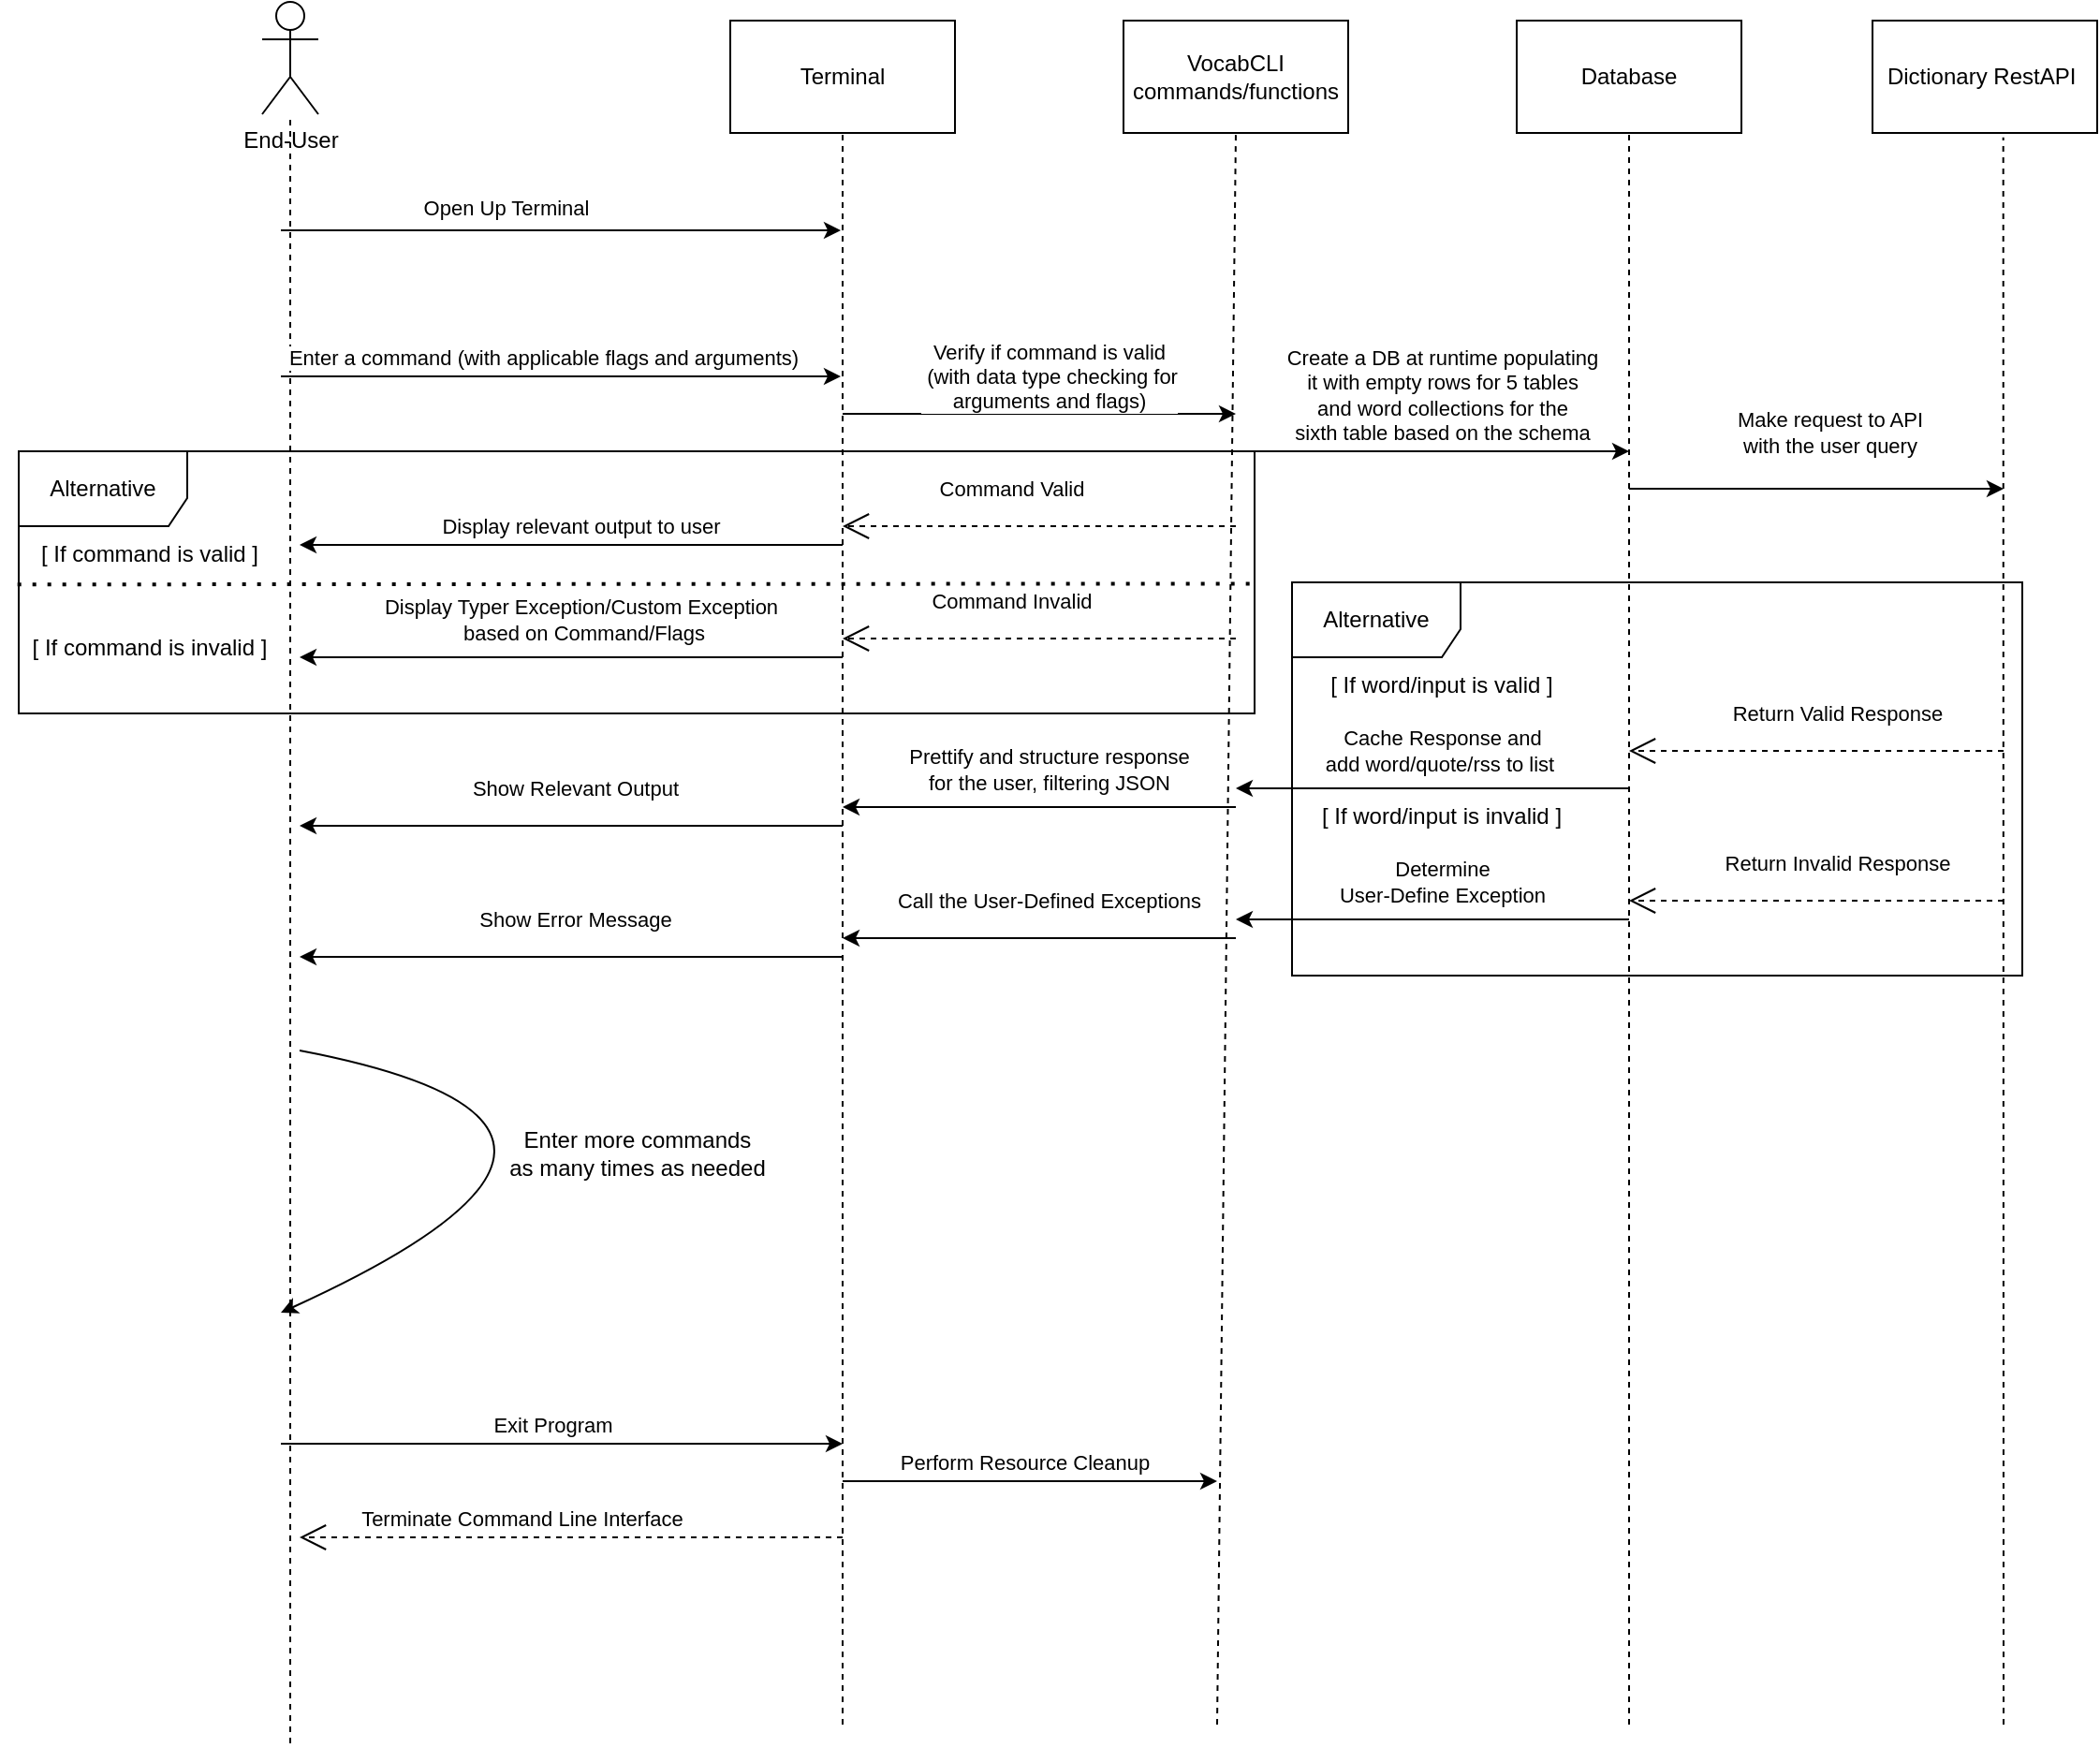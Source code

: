 <mxfile version="20.8.5" type="github">
  <diagram name="Page-1" id="13e1069c-82ec-6db2-03f1-153e76fe0fe0">
    <mxGraphModel dx="2618" dy="651" grid="1" gridSize="10" guides="1" tooltips="1" connect="1" arrows="1" fold="1" page="1" pageScale="1" pageWidth="1100" pageHeight="850" background="none" math="0" shadow="0">
      <root>
        <mxCell id="0" />
        <mxCell id="1" parent="0" />
        <mxCell id="79AUoB6FNL37pNO1iU7B-1" value="End-User" style="shape=umlActor;verticalLabelPosition=bottom;verticalAlign=top;html=1;outlineConnect=0;" vertex="1" parent="1">
          <mxGeometry x="70" y="50" width="30" height="60" as="geometry" />
        </mxCell>
        <mxCell id="79AUoB6FNL37pNO1iU7B-2" value="VocabCLI commands/functions" style="rounded=0;whiteSpace=wrap;html=1;" vertex="1" parent="1">
          <mxGeometry x="530" y="60" width="120" height="60" as="geometry" />
        </mxCell>
        <mxCell id="79AUoB6FNL37pNO1iU7B-3" value="Database" style="rounded=0;whiteSpace=wrap;html=1;" vertex="1" parent="1">
          <mxGeometry x="740" y="60" width="120" height="60" as="geometry" />
        </mxCell>
        <mxCell id="79AUoB6FNL37pNO1iU7B-4" value="Dictionary RestAPI&amp;nbsp;" style="rounded=0;whiteSpace=wrap;html=1;" vertex="1" parent="1">
          <mxGeometry x="930" y="60" width="120" height="60" as="geometry" />
        </mxCell>
        <mxCell id="79AUoB6FNL37pNO1iU7B-6" value="Terminal" style="rounded=0;whiteSpace=wrap;html=1;" vertex="1" parent="1">
          <mxGeometry x="320" y="60" width="120" height="60" as="geometry" />
        </mxCell>
        <mxCell id="79AUoB6FNL37pNO1iU7B-7" value="" style="endArrow=none;dashed=1;html=1;rounded=0;" edge="1" parent="1" target="79AUoB6FNL37pNO1iU7B-1">
          <mxGeometry width="50" height="50" relative="1" as="geometry">
            <mxPoint x="85" y="980" as="sourcePoint" />
            <mxPoint x="570" y="110" as="targetPoint" />
          </mxGeometry>
        </mxCell>
        <mxCell id="79AUoB6FNL37pNO1iU7B-9" value="" style="endArrow=none;dashed=1;html=1;rounded=0;entryX=0.5;entryY=1;entryDx=0;entryDy=0;" edge="1" parent="1" target="79AUoB6FNL37pNO1iU7B-6">
          <mxGeometry width="50" height="50" relative="1" as="geometry">
            <mxPoint x="380" y="970" as="sourcePoint" />
            <mxPoint x="410" y="180" as="targetPoint" />
          </mxGeometry>
        </mxCell>
        <mxCell id="79AUoB6FNL37pNO1iU7B-10" value="" style="endArrow=none;dashed=1;html=1;rounded=0;entryX=0.5;entryY=1;entryDx=0;entryDy=0;" edge="1" parent="1" target="79AUoB6FNL37pNO1iU7B-2">
          <mxGeometry width="50" height="50" relative="1" as="geometry">
            <mxPoint x="580" y="970" as="sourcePoint" />
            <mxPoint x="600" y="120" as="targetPoint" />
          </mxGeometry>
        </mxCell>
        <mxCell id="79AUoB6FNL37pNO1iU7B-11" value="" style="endArrow=none;dashed=1;html=1;rounded=0;entryX=0.5;entryY=1;entryDx=0;entryDy=0;" edge="1" parent="1" target="79AUoB6FNL37pNO1iU7B-3">
          <mxGeometry width="50" height="50" relative="1" as="geometry">
            <mxPoint x="800" y="970" as="sourcePoint" />
            <mxPoint x="600" y="130" as="targetPoint" />
          </mxGeometry>
        </mxCell>
        <mxCell id="79AUoB6FNL37pNO1iU7B-12" value="" style="endArrow=none;dashed=1;html=1;rounded=0;entryX=0.582;entryY=1.04;entryDx=0;entryDy=0;entryPerimeter=0;" edge="1" parent="1" target="79AUoB6FNL37pNO1iU7B-4">
          <mxGeometry width="50" height="50" relative="1" as="geometry">
            <mxPoint x="1000" y="970" as="sourcePoint" />
            <mxPoint x="1000" y="160" as="targetPoint" />
          </mxGeometry>
        </mxCell>
        <mxCell id="79AUoB6FNL37pNO1iU7B-13" value="" style="endArrow=classic;html=1;rounded=0;" edge="1" parent="1">
          <mxGeometry width="50" height="50" relative="1" as="geometry">
            <mxPoint x="80" y="172" as="sourcePoint" />
            <mxPoint x="379" y="172" as="targetPoint" />
          </mxGeometry>
        </mxCell>
        <mxCell id="79AUoB6FNL37pNO1iU7B-14" value="Open Up Terminal" style="edgeLabel;html=1;align=center;verticalAlign=middle;resizable=0;points=[];" vertex="1" connectable="0" parent="79AUoB6FNL37pNO1iU7B-13">
          <mxGeometry x="-0.304" y="2" relative="1" as="geometry">
            <mxPoint x="16" y="-10" as="offset" />
          </mxGeometry>
        </mxCell>
        <mxCell id="79AUoB6FNL37pNO1iU7B-15" value="" style="endArrow=classic;html=1;rounded=0;" edge="1" parent="1">
          <mxGeometry width="50" height="50" relative="1" as="geometry">
            <mxPoint x="80" y="250" as="sourcePoint" />
            <mxPoint x="379" y="250" as="targetPoint" />
          </mxGeometry>
        </mxCell>
        <mxCell id="79AUoB6FNL37pNO1iU7B-16" value="Enter a command (with applicable flags and arguments)" style="edgeLabel;html=1;align=center;verticalAlign=middle;resizable=0;points=[];" vertex="1" connectable="0" parent="79AUoB6FNL37pNO1iU7B-15">
          <mxGeometry x="-0.304" y="2" relative="1" as="geometry">
            <mxPoint x="36" y="-8" as="offset" />
          </mxGeometry>
        </mxCell>
        <mxCell id="79AUoB6FNL37pNO1iU7B-17" value="" style="endArrow=classic;html=1;rounded=0;" edge="1" parent="1">
          <mxGeometry width="50" height="50" relative="1" as="geometry">
            <mxPoint x="380" y="270" as="sourcePoint" />
            <mxPoint x="590" y="270" as="targetPoint" />
          </mxGeometry>
        </mxCell>
        <mxCell id="79AUoB6FNL37pNO1iU7B-18" value="Verify if command is valid&lt;br&gt;&amp;nbsp;(with data type checking for &lt;br&gt;arguments and flags)" style="edgeLabel;html=1;align=center;verticalAlign=middle;resizable=0;points=[];" vertex="1" connectable="0" parent="79AUoB6FNL37pNO1iU7B-17">
          <mxGeometry x="-0.304" y="2" relative="1" as="geometry">
            <mxPoint x="37" y="-18" as="offset" />
          </mxGeometry>
        </mxCell>
        <mxCell id="79AUoB6FNL37pNO1iU7B-19" value="" style="endArrow=classic;html=1;rounded=0;" edge="1" parent="1">
          <mxGeometry width="50" height="50" relative="1" as="geometry">
            <mxPoint x="590" y="290" as="sourcePoint" />
            <mxPoint x="800.0" y="290" as="targetPoint" />
          </mxGeometry>
        </mxCell>
        <mxCell id="79AUoB6FNL37pNO1iU7B-20" value="Create a DB at runtime populating &lt;br&gt;it with empty rows for 5 tables &lt;br&gt;and word collections for the &lt;br&gt;sixth table based on the schema" style="edgeLabel;html=1;align=center;verticalAlign=middle;resizable=0;points=[];" vertex="1" connectable="0" parent="79AUoB6FNL37pNO1iU7B-19">
          <mxGeometry x="-0.304" y="2" relative="1" as="geometry">
            <mxPoint x="37" y="-28" as="offset" />
          </mxGeometry>
        </mxCell>
        <mxCell id="79AUoB6FNL37pNO1iU7B-21" value="" style="endArrow=classic;html=1;rounded=0;" edge="1" parent="1">
          <mxGeometry width="50" height="50" relative="1" as="geometry">
            <mxPoint x="800" y="310" as="sourcePoint" />
            <mxPoint x="1000" y="310" as="targetPoint" />
          </mxGeometry>
        </mxCell>
        <mxCell id="79AUoB6FNL37pNO1iU7B-22" value="Make request to API &lt;br&gt;with the user query" style="edgeLabel;html=1;align=center;verticalAlign=middle;resizable=0;points=[];" vertex="1" connectable="0" parent="79AUoB6FNL37pNO1iU7B-21">
          <mxGeometry x="-0.304" y="2" relative="1" as="geometry">
            <mxPoint x="37" y="-28" as="offset" />
          </mxGeometry>
        </mxCell>
        <mxCell id="79AUoB6FNL37pNO1iU7B-23" value="Alternative" style="shape=umlFrame;whiteSpace=wrap;html=1;width=90;height=40;" vertex="1" parent="1">
          <mxGeometry x="-60" y="290" width="660" height="140" as="geometry" />
        </mxCell>
        <mxCell id="79AUoB6FNL37pNO1iU7B-28" value="" style="endArrow=none;dashed=1;html=1;dashPattern=1 3;strokeWidth=2;rounded=0;exitX=-0.001;exitY=0.508;exitDx=0;exitDy=0;exitPerimeter=0;entryX=1;entryY=0.505;entryDx=0;entryDy=0;entryPerimeter=0;" edge="1" parent="1" source="79AUoB6FNL37pNO1iU7B-23" target="79AUoB6FNL37pNO1iU7B-23">
          <mxGeometry width="50" height="50" relative="1" as="geometry">
            <mxPoint x="380" y="310" as="sourcePoint" />
            <mxPoint x="430" y="260" as="targetPoint" />
          </mxGeometry>
        </mxCell>
        <mxCell id="79AUoB6FNL37pNO1iU7B-31" value="Command Valid" style="endArrow=open;endSize=12;dashed=1;html=1;rounded=0;" edge="1" parent="1">
          <mxGeometry x="0.143" y="-20" width="160" relative="1" as="geometry">
            <mxPoint x="590" y="330" as="sourcePoint" />
            <mxPoint x="380" y="330" as="targetPoint" />
            <Array as="points">
              <mxPoint x="490" y="330" />
            </Array>
            <mxPoint as="offset" />
          </mxGeometry>
        </mxCell>
        <mxCell id="79AUoB6FNL37pNO1iU7B-32" value="Command Invalid" style="endArrow=open;endSize=12;dashed=1;html=1;rounded=0;" edge="1" parent="1">
          <mxGeometry x="0.143" y="-20" width="160" relative="1" as="geometry">
            <mxPoint x="590" y="390" as="sourcePoint" />
            <mxPoint x="380" y="390" as="targetPoint" />
            <Array as="points">
              <mxPoint x="490" y="390" />
            </Array>
            <mxPoint as="offset" />
          </mxGeometry>
        </mxCell>
        <mxCell id="79AUoB6FNL37pNO1iU7B-33" value="" style="endArrow=classic;html=1;rounded=0;" edge="1" parent="1">
          <mxGeometry width="50" height="50" relative="1" as="geometry">
            <mxPoint x="380" y="340" as="sourcePoint" />
            <mxPoint x="90" y="340" as="targetPoint" />
          </mxGeometry>
        </mxCell>
        <mxCell id="79AUoB6FNL37pNO1iU7B-34" value="Display relevant output to user" style="edgeLabel;html=1;align=center;verticalAlign=middle;resizable=0;points=[];" vertex="1" connectable="0" parent="79AUoB6FNL37pNO1iU7B-33">
          <mxGeometry x="-0.304" y="2" relative="1" as="geometry">
            <mxPoint x="-39" y="-12" as="offset" />
          </mxGeometry>
        </mxCell>
        <mxCell id="79AUoB6FNL37pNO1iU7B-36" value="" style="endArrow=classic;html=1;rounded=0;" edge="1" parent="1">
          <mxGeometry width="50" height="50" relative="1" as="geometry">
            <mxPoint x="380" y="400" as="sourcePoint" />
            <mxPoint x="90" y="400" as="targetPoint" />
          </mxGeometry>
        </mxCell>
        <mxCell id="79AUoB6FNL37pNO1iU7B-37" value="Display Typer Exception/Custom Exception&lt;br&gt;&amp;nbsp;based on Command/Flags" style="edgeLabel;html=1;align=center;verticalAlign=middle;resizable=0;points=[];" vertex="1" connectable="0" parent="79AUoB6FNL37pNO1iU7B-36">
          <mxGeometry x="-0.304" y="2" relative="1" as="geometry">
            <mxPoint x="-39" y="-22" as="offset" />
          </mxGeometry>
        </mxCell>
        <mxCell id="79AUoB6FNL37pNO1iU7B-38" value="[ If command is valid ]" style="text;html=1;strokeColor=none;fillColor=none;align=center;verticalAlign=middle;whiteSpace=wrap;rounded=0;" vertex="1" parent="1">
          <mxGeometry x="-70" y="330" width="160" height="30" as="geometry" />
        </mxCell>
        <mxCell id="79AUoB6FNL37pNO1iU7B-39" value="[ If command is invalid ]" style="text;html=1;strokeColor=none;fillColor=none;align=center;verticalAlign=middle;whiteSpace=wrap;rounded=0;" vertex="1" parent="1">
          <mxGeometry x="-70" y="380" width="160" height="30" as="geometry" />
        </mxCell>
        <mxCell id="79AUoB6FNL37pNO1iU7B-42" value="" style="endArrow=open;endSize=12;dashed=1;html=1;rounded=0;" edge="1" parent="1">
          <mxGeometry x="0.143" y="-20" width="160" relative="1" as="geometry">
            <mxPoint x="1000" y="450" as="sourcePoint" />
            <mxPoint x="800" y="450" as="targetPoint" />
            <Array as="points">
              <mxPoint x="910" y="450" />
            </Array>
            <mxPoint as="offset" />
          </mxGeometry>
        </mxCell>
        <mxCell id="79AUoB6FNL37pNO1iU7B-43" value="Return Valid Response" style="edgeLabel;html=1;align=center;verticalAlign=middle;resizable=0;points=[];" vertex="1" connectable="0" parent="79AUoB6FNL37pNO1iU7B-42">
          <mxGeometry x="-0.234" y="-3" relative="1" as="geometry">
            <mxPoint x="-13" y="-17" as="offset" />
          </mxGeometry>
        </mxCell>
        <mxCell id="79AUoB6FNL37pNO1iU7B-44" value="" style="endArrow=open;endSize=12;dashed=1;html=1;rounded=0;" edge="1" parent="1">
          <mxGeometry x="0.143" y="-20" width="160" relative="1" as="geometry">
            <mxPoint x="1000" y="530" as="sourcePoint" />
            <mxPoint x="800" y="530" as="targetPoint" />
            <Array as="points">
              <mxPoint x="910" y="530" />
            </Array>
            <mxPoint as="offset" />
          </mxGeometry>
        </mxCell>
        <mxCell id="79AUoB6FNL37pNO1iU7B-45" value="Return Invalid Response" style="edgeLabel;html=1;align=center;verticalAlign=middle;resizable=0;points=[];" vertex="1" connectable="0" parent="79AUoB6FNL37pNO1iU7B-44">
          <mxGeometry x="-0.234" y="-3" relative="1" as="geometry">
            <mxPoint x="-13" y="-17" as="offset" />
          </mxGeometry>
        </mxCell>
        <mxCell id="79AUoB6FNL37pNO1iU7B-46" value="" style="endArrow=classic;html=1;rounded=0;" edge="1" parent="1">
          <mxGeometry width="50" height="50" relative="1" as="geometry">
            <mxPoint x="800" y="470" as="sourcePoint" />
            <mxPoint x="590" y="470" as="targetPoint" />
            <Array as="points">
              <mxPoint x="700" y="470" />
            </Array>
          </mxGeometry>
        </mxCell>
        <mxCell id="79AUoB6FNL37pNO1iU7B-47" value="Cache Response and &lt;br&gt;add word/quote/rss to list&amp;nbsp;" style="edgeLabel;html=1;align=center;verticalAlign=middle;resizable=0;points=[];" vertex="1" connectable="0" parent="79AUoB6FNL37pNO1iU7B-46">
          <mxGeometry x="0.077" y="-1" relative="1" as="geometry">
            <mxPoint x="13" y="-19" as="offset" />
          </mxGeometry>
        </mxCell>
        <mxCell id="79AUoB6FNL37pNO1iU7B-48" value="" style="endArrow=classic;html=1;rounded=0;" edge="1" parent="1">
          <mxGeometry width="50" height="50" relative="1" as="geometry">
            <mxPoint x="800" y="540" as="sourcePoint" />
            <mxPoint x="590" y="540" as="targetPoint" />
            <Array as="points">
              <mxPoint x="700" y="540" />
            </Array>
          </mxGeometry>
        </mxCell>
        <mxCell id="79AUoB6FNL37pNO1iU7B-49" value="Determine &lt;br&gt;User-Define Exception" style="edgeLabel;html=1;align=center;verticalAlign=middle;resizable=0;points=[];" vertex="1" connectable="0" parent="79AUoB6FNL37pNO1iU7B-48">
          <mxGeometry x="0.077" y="-1" relative="1" as="geometry">
            <mxPoint x="13" y="-19" as="offset" />
          </mxGeometry>
        </mxCell>
        <mxCell id="79AUoB6FNL37pNO1iU7B-50" value="" style="endArrow=classic;html=1;rounded=0;" edge="1" parent="1">
          <mxGeometry width="50" height="50" relative="1" as="geometry">
            <mxPoint x="590" y="480" as="sourcePoint" />
            <mxPoint x="380" y="480" as="targetPoint" />
            <Array as="points">
              <mxPoint x="490" y="480" />
            </Array>
          </mxGeometry>
        </mxCell>
        <mxCell id="79AUoB6FNL37pNO1iU7B-51" value="Prettify and structure response &lt;br&gt;for the user, filtering JSON" style="edgeLabel;html=1;align=center;verticalAlign=middle;resizable=0;points=[];" vertex="1" connectable="0" parent="79AUoB6FNL37pNO1iU7B-50">
          <mxGeometry x="0.077" y="-1" relative="1" as="geometry">
            <mxPoint x="13" y="-19" as="offset" />
          </mxGeometry>
        </mxCell>
        <mxCell id="79AUoB6FNL37pNO1iU7B-52" value="" style="endArrow=classic;html=1;rounded=0;" edge="1" parent="1">
          <mxGeometry width="50" height="50" relative="1" as="geometry">
            <mxPoint x="590" y="550" as="sourcePoint" />
            <mxPoint x="380" y="550" as="targetPoint" />
            <Array as="points">
              <mxPoint x="490" y="550" />
            </Array>
          </mxGeometry>
        </mxCell>
        <mxCell id="79AUoB6FNL37pNO1iU7B-53" value="Call the User-Defined Exceptions" style="edgeLabel;html=1;align=center;verticalAlign=middle;resizable=0;points=[];" vertex="1" connectable="0" parent="79AUoB6FNL37pNO1iU7B-52">
          <mxGeometry x="0.077" y="-1" relative="1" as="geometry">
            <mxPoint x="13" y="-19" as="offset" />
          </mxGeometry>
        </mxCell>
        <mxCell id="79AUoB6FNL37pNO1iU7B-54" value="" style="endArrow=classic;html=1;rounded=0;" edge="1" parent="1">
          <mxGeometry width="50" height="50" relative="1" as="geometry">
            <mxPoint x="380" y="490" as="sourcePoint" />
            <mxPoint x="90" y="490" as="targetPoint" />
            <Array as="points">
              <mxPoint x="280" y="490" />
            </Array>
          </mxGeometry>
        </mxCell>
        <mxCell id="79AUoB6FNL37pNO1iU7B-55" value="Show Relevant Output" style="edgeLabel;html=1;align=center;verticalAlign=middle;resizable=0;points=[];" vertex="1" connectable="0" parent="79AUoB6FNL37pNO1iU7B-54">
          <mxGeometry x="0.077" y="-1" relative="1" as="geometry">
            <mxPoint x="13" y="-19" as="offset" />
          </mxGeometry>
        </mxCell>
        <mxCell id="79AUoB6FNL37pNO1iU7B-56" value="" style="endArrow=classic;html=1;rounded=0;" edge="1" parent="1">
          <mxGeometry width="50" height="50" relative="1" as="geometry">
            <mxPoint x="380" y="560" as="sourcePoint" />
            <mxPoint x="90" y="560" as="targetPoint" />
            <Array as="points">
              <mxPoint x="280" y="560" />
            </Array>
          </mxGeometry>
        </mxCell>
        <mxCell id="79AUoB6FNL37pNO1iU7B-57" value="Show Error Message" style="edgeLabel;html=1;align=center;verticalAlign=middle;resizable=0;points=[];" vertex="1" connectable="0" parent="79AUoB6FNL37pNO1iU7B-56">
          <mxGeometry x="0.077" y="-1" relative="1" as="geometry">
            <mxPoint x="13" y="-19" as="offset" />
          </mxGeometry>
        </mxCell>
        <mxCell id="79AUoB6FNL37pNO1iU7B-61" value="Alternative" style="shape=umlFrame;whiteSpace=wrap;html=1;width=90;height=40;" vertex="1" parent="1">
          <mxGeometry x="620" y="360" width="390" height="210" as="geometry" />
        </mxCell>
        <mxCell id="79AUoB6FNL37pNO1iU7B-62" value="[ If word/input is valid ]" style="text;html=1;strokeColor=none;fillColor=none;align=center;verticalAlign=middle;whiteSpace=wrap;rounded=0;" vertex="1" parent="1">
          <mxGeometry x="630" y="400" width="140" height="30" as="geometry" />
        </mxCell>
        <mxCell id="79AUoB6FNL37pNO1iU7B-63" value="[ If word/input is invalid ]" style="text;html=1;strokeColor=none;fillColor=none;align=center;verticalAlign=middle;whiteSpace=wrap;rounded=0;" vertex="1" parent="1">
          <mxGeometry x="630" y="470" width="140" height="30" as="geometry" />
        </mxCell>
        <mxCell id="79AUoB6FNL37pNO1iU7B-65" value="" style="curved=1;endArrow=classic;html=1;rounded=0;" edge="1" parent="1">
          <mxGeometry width="50" height="50" relative="1" as="geometry">
            <mxPoint x="90" y="610" as="sourcePoint" />
            <mxPoint x="80" y="750" as="targetPoint" />
            <Array as="points">
              <mxPoint x="300" y="650" />
            </Array>
          </mxGeometry>
        </mxCell>
        <mxCell id="79AUoB6FNL37pNO1iU7B-66" value="Enter more commands &lt;br&gt;as many times as needed" style="text;html=1;align=center;verticalAlign=middle;resizable=0;points=[];autosize=1;strokeColor=none;fillColor=none;" vertex="1" parent="1">
          <mxGeometry x="190" y="645" width="160" height="40" as="geometry" />
        </mxCell>
        <mxCell id="79AUoB6FNL37pNO1iU7B-67" value="Exit Program" style="endArrow=classic;html=1;rounded=0;" edge="1" parent="1">
          <mxGeometry x="-0.035" y="10" width="50" height="50" relative="1" as="geometry">
            <mxPoint x="80" y="820" as="sourcePoint" />
            <mxPoint x="380" y="820" as="targetPoint" />
            <mxPoint as="offset" />
          </mxGeometry>
        </mxCell>
        <mxCell id="79AUoB6FNL37pNO1iU7B-69" value="Perform Resource Cleanup" style="endArrow=classic;html=1;rounded=0;" edge="1" parent="1">
          <mxGeometry x="-0.035" y="10" width="50" height="50" relative="1" as="geometry">
            <mxPoint x="380" y="840" as="sourcePoint" />
            <mxPoint x="580" y="840" as="targetPoint" />
            <mxPoint as="offset" />
          </mxGeometry>
        </mxCell>
        <mxCell id="79AUoB6FNL37pNO1iU7B-71" value="Terminate Command Line Interface&amp;nbsp;" style="endArrow=open;endSize=12;dashed=1;html=1;rounded=0;" edge="1" parent="1">
          <mxGeometry x="0.172" y="-10" width="160" relative="1" as="geometry">
            <mxPoint x="380" y="870" as="sourcePoint" />
            <mxPoint x="90" y="870" as="targetPoint" />
            <Array as="points">
              <mxPoint x="280" y="870" />
            </Array>
            <mxPoint as="offset" />
          </mxGeometry>
        </mxCell>
      </root>
    </mxGraphModel>
  </diagram>
</mxfile>
